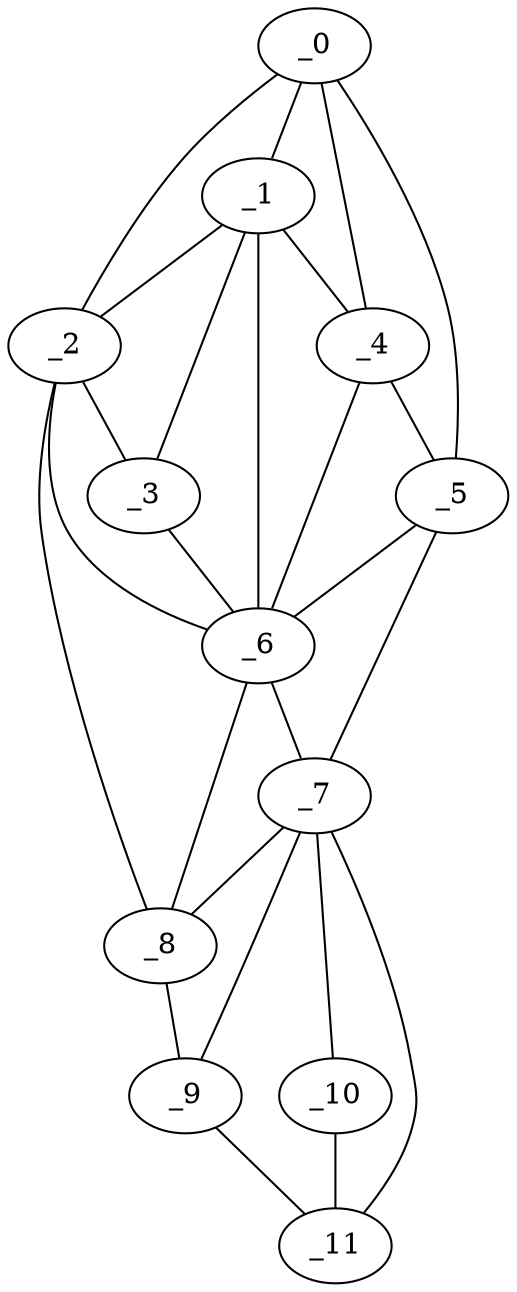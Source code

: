graph "obj10__180.gxl" {
	_0	 [x=5,
		y=40];
	_1	 [x=12,
		y=48];
	_0 -- _1	 [valence=2];
	_2	 [x=23,
		y=71];
	_0 -- _2	 [valence=1];
	_4	 [x=29,
		y=35];
	_0 -- _4	 [valence=1];
	_5	 [x=32,
		y=31];
	_0 -- _5	 [valence=1];
	_1 -- _2	 [valence=1];
	_3	 [x=24,
		y=63];
	_1 -- _3	 [valence=2];
	_1 -- _4	 [valence=2];
	_6	 [x=34,
		y=43];
	_1 -- _6	 [valence=2];
	_2 -- _3	 [valence=1];
	_2 -- _6	 [valence=2];
	_8	 [x=111,
		y=98];
	_2 -- _8	 [valence=1];
	_3 -- _6	 [valence=2];
	_4 -- _5	 [valence=1];
	_4 -- _6	 [valence=2];
	_5 -- _6	 [valence=2];
	_7	 [x=77,
		y=22];
	_5 -- _7	 [valence=1];
	_6 -- _7	 [valence=1];
	_6 -- _8	 [valence=2];
	_7 -- _8	 [valence=2];
	_9	 [x=125,
		y=61];
	_7 -- _9	 [valence=2];
	_10	 [x=126,
		y=32];
	_7 -- _10	 [valence=1];
	_11	 [x=126,
		y=40];
	_7 -- _11	 [valence=1];
	_8 -- _9	 [valence=1];
	_9 -- _11	 [valence=1];
	_10 -- _11	 [valence=1];
}
